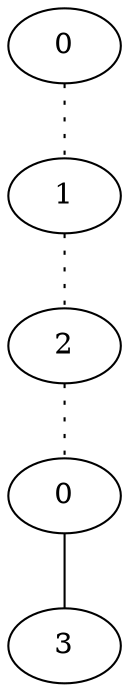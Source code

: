 graph {
a[label=0]
b[label=1]
c[label=2]
d[label=0]
e[label=3]
a -- b [style=dotted];
b -- c [style=dotted];
c -- d [style=dotted];
d -- e;
}
